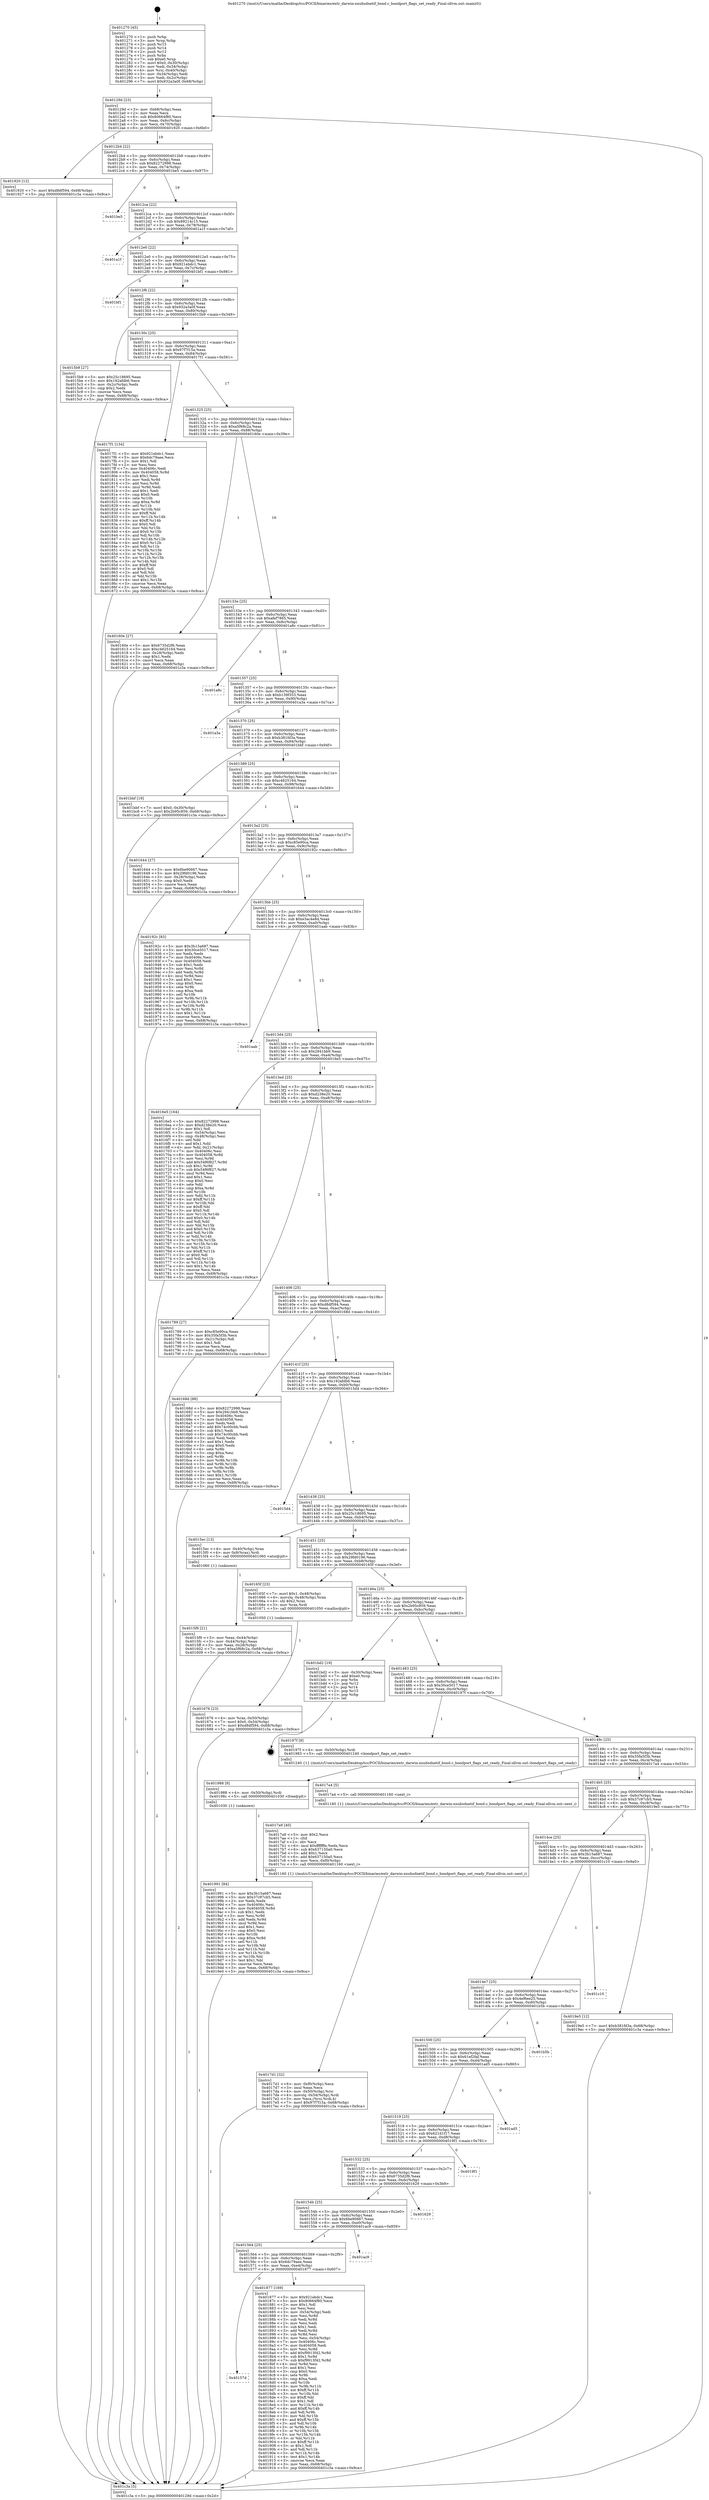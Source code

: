 digraph "0x401270" {
  label = "0x401270 (/mnt/c/Users/mathe/Desktop/tcc/POCII/binaries/extr_darwin-xnubsdnetif_bond.c_bondport_flags_set_ready_Final-ollvm.out::main(0))"
  labelloc = "t"
  node[shape=record]

  Entry [label="",width=0.3,height=0.3,shape=circle,fillcolor=black,style=filled]
  "0x40129d" [label="{
     0x40129d [23]\l
     | [instrs]\l
     &nbsp;&nbsp;0x40129d \<+3\>: mov -0x68(%rbp),%eax\l
     &nbsp;&nbsp;0x4012a0 \<+2\>: mov %eax,%ecx\l
     &nbsp;&nbsp;0x4012a2 \<+6\>: sub $0x80664f80,%ecx\l
     &nbsp;&nbsp;0x4012a8 \<+3\>: mov %eax,-0x6c(%rbp)\l
     &nbsp;&nbsp;0x4012ab \<+3\>: mov %ecx,-0x70(%rbp)\l
     &nbsp;&nbsp;0x4012ae \<+6\>: je 0000000000401920 \<main+0x6b0\>\l
  }"]
  "0x401920" [label="{
     0x401920 [12]\l
     | [instrs]\l
     &nbsp;&nbsp;0x401920 \<+7\>: movl $0xd8df594,-0x68(%rbp)\l
     &nbsp;&nbsp;0x401927 \<+5\>: jmp 0000000000401c3a \<main+0x9ca\>\l
  }"]
  "0x4012b4" [label="{
     0x4012b4 [22]\l
     | [instrs]\l
     &nbsp;&nbsp;0x4012b4 \<+5\>: jmp 00000000004012b9 \<main+0x49\>\l
     &nbsp;&nbsp;0x4012b9 \<+3\>: mov -0x6c(%rbp),%eax\l
     &nbsp;&nbsp;0x4012bc \<+5\>: sub $0x82272998,%eax\l
     &nbsp;&nbsp;0x4012c1 \<+3\>: mov %eax,-0x74(%rbp)\l
     &nbsp;&nbsp;0x4012c4 \<+6\>: je 0000000000401be5 \<main+0x975\>\l
  }"]
  Exit [label="",width=0.3,height=0.3,shape=circle,fillcolor=black,style=filled,peripheries=2]
  "0x401be5" [label="{
     0x401be5\l
  }", style=dashed]
  "0x4012ca" [label="{
     0x4012ca [22]\l
     | [instrs]\l
     &nbsp;&nbsp;0x4012ca \<+5\>: jmp 00000000004012cf \<main+0x5f\>\l
     &nbsp;&nbsp;0x4012cf \<+3\>: mov -0x6c(%rbp),%eax\l
     &nbsp;&nbsp;0x4012d2 \<+5\>: sub $0x89214c15,%eax\l
     &nbsp;&nbsp;0x4012d7 \<+3\>: mov %eax,-0x78(%rbp)\l
     &nbsp;&nbsp;0x4012da \<+6\>: je 0000000000401a1f \<main+0x7af\>\l
  }"]
  "0x401991" [label="{
     0x401991 [84]\l
     | [instrs]\l
     &nbsp;&nbsp;0x401991 \<+5\>: mov $0x3b15a687,%eax\l
     &nbsp;&nbsp;0x401996 \<+5\>: mov $0x37c97cb5,%ecx\l
     &nbsp;&nbsp;0x40199b \<+2\>: xor %edx,%edx\l
     &nbsp;&nbsp;0x40199d \<+7\>: mov 0x40406c,%esi\l
     &nbsp;&nbsp;0x4019a4 \<+8\>: mov 0x404058,%r8d\l
     &nbsp;&nbsp;0x4019ac \<+3\>: sub $0x1,%edx\l
     &nbsp;&nbsp;0x4019af \<+3\>: mov %esi,%r9d\l
     &nbsp;&nbsp;0x4019b2 \<+3\>: add %edx,%r9d\l
     &nbsp;&nbsp;0x4019b5 \<+4\>: imul %r9d,%esi\l
     &nbsp;&nbsp;0x4019b9 \<+3\>: and $0x1,%esi\l
     &nbsp;&nbsp;0x4019bc \<+3\>: cmp $0x0,%esi\l
     &nbsp;&nbsp;0x4019bf \<+4\>: sete %r10b\l
     &nbsp;&nbsp;0x4019c3 \<+4\>: cmp $0xa,%r8d\l
     &nbsp;&nbsp;0x4019c7 \<+4\>: setl %r11b\l
     &nbsp;&nbsp;0x4019cb \<+3\>: mov %r10b,%bl\l
     &nbsp;&nbsp;0x4019ce \<+3\>: and %r11b,%bl\l
     &nbsp;&nbsp;0x4019d1 \<+3\>: xor %r11b,%r10b\l
     &nbsp;&nbsp;0x4019d4 \<+3\>: or %r10b,%bl\l
     &nbsp;&nbsp;0x4019d7 \<+3\>: test $0x1,%bl\l
     &nbsp;&nbsp;0x4019da \<+3\>: cmovne %ecx,%eax\l
     &nbsp;&nbsp;0x4019dd \<+3\>: mov %eax,-0x68(%rbp)\l
     &nbsp;&nbsp;0x4019e0 \<+5\>: jmp 0000000000401c3a \<main+0x9ca\>\l
  }"]
  "0x401a1f" [label="{
     0x401a1f\l
  }", style=dashed]
  "0x4012e0" [label="{
     0x4012e0 [22]\l
     | [instrs]\l
     &nbsp;&nbsp;0x4012e0 \<+5\>: jmp 00000000004012e5 \<main+0x75\>\l
     &nbsp;&nbsp;0x4012e5 \<+3\>: mov -0x6c(%rbp),%eax\l
     &nbsp;&nbsp;0x4012e8 \<+5\>: sub $0x921ebdc1,%eax\l
     &nbsp;&nbsp;0x4012ed \<+3\>: mov %eax,-0x7c(%rbp)\l
     &nbsp;&nbsp;0x4012f0 \<+6\>: je 0000000000401bf1 \<main+0x981\>\l
  }"]
  "0x401988" [label="{
     0x401988 [9]\l
     | [instrs]\l
     &nbsp;&nbsp;0x401988 \<+4\>: mov -0x50(%rbp),%rdi\l
     &nbsp;&nbsp;0x40198c \<+5\>: call 0000000000401030 \<free@plt\>\l
     | [calls]\l
     &nbsp;&nbsp;0x401030 \{1\} (unknown)\l
  }"]
  "0x401bf1" [label="{
     0x401bf1\l
  }", style=dashed]
  "0x4012f6" [label="{
     0x4012f6 [22]\l
     | [instrs]\l
     &nbsp;&nbsp;0x4012f6 \<+5\>: jmp 00000000004012fb \<main+0x8b\>\l
     &nbsp;&nbsp;0x4012fb \<+3\>: mov -0x6c(%rbp),%eax\l
     &nbsp;&nbsp;0x4012fe \<+5\>: sub $0x932a3a0f,%eax\l
     &nbsp;&nbsp;0x401303 \<+3\>: mov %eax,-0x80(%rbp)\l
     &nbsp;&nbsp;0x401306 \<+6\>: je 00000000004015b9 \<main+0x349\>\l
  }"]
  "0x40157d" [label="{
     0x40157d\l
  }", style=dashed]
  "0x4015b9" [label="{
     0x4015b9 [27]\l
     | [instrs]\l
     &nbsp;&nbsp;0x4015b9 \<+5\>: mov $0x25c18695,%eax\l
     &nbsp;&nbsp;0x4015be \<+5\>: mov $0x192afdb6,%ecx\l
     &nbsp;&nbsp;0x4015c3 \<+3\>: mov -0x2c(%rbp),%edx\l
     &nbsp;&nbsp;0x4015c6 \<+3\>: cmp $0x2,%edx\l
     &nbsp;&nbsp;0x4015c9 \<+3\>: cmovne %ecx,%eax\l
     &nbsp;&nbsp;0x4015cc \<+3\>: mov %eax,-0x68(%rbp)\l
     &nbsp;&nbsp;0x4015cf \<+5\>: jmp 0000000000401c3a \<main+0x9ca\>\l
  }"]
  "0x40130c" [label="{
     0x40130c [25]\l
     | [instrs]\l
     &nbsp;&nbsp;0x40130c \<+5\>: jmp 0000000000401311 \<main+0xa1\>\l
     &nbsp;&nbsp;0x401311 \<+3\>: mov -0x6c(%rbp),%eax\l
     &nbsp;&nbsp;0x401314 \<+5\>: sub $0x97f7f15a,%eax\l
     &nbsp;&nbsp;0x401319 \<+6\>: mov %eax,-0x84(%rbp)\l
     &nbsp;&nbsp;0x40131f \<+6\>: je 00000000004017f1 \<main+0x581\>\l
  }"]
  "0x401c3a" [label="{
     0x401c3a [5]\l
     | [instrs]\l
     &nbsp;&nbsp;0x401c3a \<+5\>: jmp 000000000040129d \<main+0x2d\>\l
  }"]
  "0x401270" [label="{
     0x401270 [45]\l
     | [instrs]\l
     &nbsp;&nbsp;0x401270 \<+1\>: push %rbp\l
     &nbsp;&nbsp;0x401271 \<+3\>: mov %rsp,%rbp\l
     &nbsp;&nbsp;0x401274 \<+2\>: push %r15\l
     &nbsp;&nbsp;0x401276 \<+2\>: push %r14\l
     &nbsp;&nbsp;0x401278 \<+2\>: push %r12\l
     &nbsp;&nbsp;0x40127a \<+1\>: push %rbx\l
     &nbsp;&nbsp;0x40127b \<+7\>: sub $0xe0,%rsp\l
     &nbsp;&nbsp;0x401282 \<+7\>: movl $0x0,-0x30(%rbp)\l
     &nbsp;&nbsp;0x401289 \<+3\>: mov %edi,-0x34(%rbp)\l
     &nbsp;&nbsp;0x40128c \<+4\>: mov %rsi,-0x40(%rbp)\l
     &nbsp;&nbsp;0x401290 \<+3\>: mov -0x34(%rbp),%edi\l
     &nbsp;&nbsp;0x401293 \<+3\>: mov %edi,-0x2c(%rbp)\l
     &nbsp;&nbsp;0x401296 \<+7\>: movl $0x932a3a0f,-0x68(%rbp)\l
  }"]
  "0x401877" [label="{
     0x401877 [169]\l
     | [instrs]\l
     &nbsp;&nbsp;0x401877 \<+5\>: mov $0x921ebdc1,%eax\l
     &nbsp;&nbsp;0x40187c \<+5\>: mov $0x80664f80,%ecx\l
     &nbsp;&nbsp;0x401881 \<+2\>: mov $0x1,%dl\l
     &nbsp;&nbsp;0x401883 \<+2\>: xor %esi,%esi\l
     &nbsp;&nbsp;0x401885 \<+3\>: mov -0x54(%rbp),%edi\l
     &nbsp;&nbsp;0x401888 \<+3\>: mov %esi,%r8d\l
     &nbsp;&nbsp;0x40188b \<+3\>: sub %edi,%r8d\l
     &nbsp;&nbsp;0x40188e \<+2\>: mov %esi,%edi\l
     &nbsp;&nbsp;0x401890 \<+3\>: sub $0x1,%edi\l
     &nbsp;&nbsp;0x401893 \<+3\>: add %edi,%r8d\l
     &nbsp;&nbsp;0x401896 \<+3\>: sub %r8d,%esi\l
     &nbsp;&nbsp;0x401899 \<+3\>: mov %esi,-0x54(%rbp)\l
     &nbsp;&nbsp;0x40189c \<+7\>: mov 0x40406c,%esi\l
     &nbsp;&nbsp;0x4018a3 \<+7\>: mov 0x404058,%edi\l
     &nbsp;&nbsp;0x4018aa \<+3\>: mov %esi,%r8d\l
     &nbsp;&nbsp;0x4018ad \<+7\>: add $0xf9913f42,%r8d\l
     &nbsp;&nbsp;0x4018b4 \<+4\>: sub $0x1,%r8d\l
     &nbsp;&nbsp;0x4018b8 \<+7\>: sub $0xf9913f42,%r8d\l
     &nbsp;&nbsp;0x4018bf \<+4\>: imul %r8d,%esi\l
     &nbsp;&nbsp;0x4018c3 \<+3\>: and $0x1,%esi\l
     &nbsp;&nbsp;0x4018c6 \<+3\>: cmp $0x0,%esi\l
     &nbsp;&nbsp;0x4018c9 \<+4\>: sete %r9b\l
     &nbsp;&nbsp;0x4018cd \<+3\>: cmp $0xa,%edi\l
     &nbsp;&nbsp;0x4018d0 \<+4\>: setl %r10b\l
     &nbsp;&nbsp;0x4018d4 \<+3\>: mov %r9b,%r11b\l
     &nbsp;&nbsp;0x4018d7 \<+4\>: xor $0xff,%r11b\l
     &nbsp;&nbsp;0x4018db \<+3\>: mov %r10b,%bl\l
     &nbsp;&nbsp;0x4018de \<+3\>: xor $0xff,%bl\l
     &nbsp;&nbsp;0x4018e1 \<+3\>: xor $0x1,%dl\l
     &nbsp;&nbsp;0x4018e4 \<+3\>: mov %r11b,%r14b\l
     &nbsp;&nbsp;0x4018e7 \<+4\>: and $0xff,%r14b\l
     &nbsp;&nbsp;0x4018eb \<+3\>: and %dl,%r9b\l
     &nbsp;&nbsp;0x4018ee \<+3\>: mov %bl,%r15b\l
     &nbsp;&nbsp;0x4018f1 \<+4\>: and $0xff,%r15b\l
     &nbsp;&nbsp;0x4018f5 \<+3\>: and %dl,%r10b\l
     &nbsp;&nbsp;0x4018f8 \<+3\>: or %r9b,%r14b\l
     &nbsp;&nbsp;0x4018fb \<+3\>: or %r10b,%r15b\l
     &nbsp;&nbsp;0x4018fe \<+3\>: xor %r15b,%r14b\l
     &nbsp;&nbsp;0x401901 \<+3\>: or %bl,%r11b\l
     &nbsp;&nbsp;0x401904 \<+4\>: xor $0xff,%r11b\l
     &nbsp;&nbsp;0x401908 \<+3\>: or $0x1,%dl\l
     &nbsp;&nbsp;0x40190b \<+3\>: and %dl,%r11b\l
     &nbsp;&nbsp;0x40190e \<+3\>: or %r11b,%r14b\l
     &nbsp;&nbsp;0x401911 \<+4\>: test $0x1,%r14b\l
     &nbsp;&nbsp;0x401915 \<+3\>: cmovne %ecx,%eax\l
     &nbsp;&nbsp;0x401918 \<+3\>: mov %eax,-0x68(%rbp)\l
     &nbsp;&nbsp;0x40191b \<+5\>: jmp 0000000000401c3a \<main+0x9ca\>\l
  }"]
  "0x4017f1" [label="{
     0x4017f1 [134]\l
     | [instrs]\l
     &nbsp;&nbsp;0x4017f1 \<+5\>: mov $0x921ebdc1,%eax\l
     &nbsp;&nbsp;0x4017f6 \<+5\>: mov $0x6dc79aee,%ecx\l
     &nbsp;&nbsp;0x4017fb \<+2\>: mov $0x1,%dl\l
     &nbsp;&nbsp;0x4017fd \<+2\>: xor %esi,%esi\l
     &nbsp;&nbsp;0x4017ff \<+7\>: mov 0x40406c,%edi\l
     &nbsp;&nbsp;0x401806 \<+8\>: mov 0x404058,%r8d\l
     &nbsp;&nbsp;0x40180e \<+3\>: sub $0x1,%esi\l
     &nbsp;&nbsp;0x401811 \<+3\>: mov %edi,%r9d\l
     &nbsp;&nbsp;0x401814 \<+3\>: add %esi,%r9d\l
     &nbsp;&nbsp;0x401817 \<+4\>: imul %r9d,%edi\l
     &nbsp;&nbsp;0x40181b \<+3\>: and $0x1,%edi\l
     &nbsp;&nbsp;0x40181e \<+3\>: cmp $0x0,%edi\l
     &nbsp;&nbsp;0x401821 \<+4\>: sete %r10b\l
     &nbsp;&nbsp;0x401825 \<+4\>: cmp $0xa,%r8d\l
     &nbsp;&nbsp;0x401829 \<+4\>: setl %r11b\l
     &nbsp;&nbsp;0x40182d \<+3\>: mov %r10b,%bl\l
     &nbsp;&nbsp;0x401830 \<+3\>: xor $0xff,%bl\l
     &nbsp;&nbsp;0x401833 \<+3\>: mov %r11b,%r14b\l
     &nbsp;&nbsp;0x401836 \<+4\>: xor $0xff,%r14b\l
     &nbsp;&nbsp;0x40183a \<+3\>: xor $0x0,%dl\l
     &nbsp;&nbsp;0x40183d \<+3\>: mov %bl,%r15b\l
     &nbsp;&nbsp;0x401840 \<+4\>: and $0x0,%r15b\l
     &nbsp;&nbsp;0x401844 \<+3\>: and %dl,%r10b\l
     &nbsp;&nbsp;0x401847 \<+3\>: mov %r14b,%r12b\l
     &nbsp;&nbsp;0x40184a \<+4\>: and $0x0,%r12b\l
     &nbsp;&nbsp;0x40184e \<+3\>: and %dl,%r11b\l
     &nbsp;&nbsp;0x401851 \<+3\>: or %r10b,%r15b\l
     &nbsp;&nbsp;0x401854 \<+3\>: or %r11b,%r12b\l
     &nbsp;&nbsp;0x401857 \<+3\>: xor %r12b,%r15b\l
     &nbsp;&nbsp;0x40185a \<+3\>: or %r14b,%bl\l
     &nbsp;&nbsp;0x40185d \<+3\>: xor $0xff,%bl\l
     &nbsp;&nbsp;0x401860 \<+3\>: or $0x0,%dl\l
     &nbsp;&nbsp;0x401863 \<+2\>: and %dl,%bl\l
     &nbsp;&nbsp;0x401865 \<+3\>: or %bl,%r15b\l
     &nbsp;&nbsp;0x401868 \<+4\>: test $0x1,%r15b\l
     &nbsp;&nbsp;0x40186c \<+3\>: cmovne %ecx,%eax\l
     &nbsp;&nbsp;0x40186f \<+3\>: mov %eax,-0x68(%rbp)\l
     &nbsp;&nbsp;0x401872 \<+5\>: jmp 0000000000401c3a \<main+0x9ca\>\l
  }"]
  "0x401325" [label="{
     0x401325 [25]\l
     | [instrs]\l
     &nbsp;&nbsp;0x401325 \<+5\>: jmp 000000000040132a \<main+0xba\>\l
     &nbsp;&nbsp;0x40132a \<+3\>: mov -0x6c(%rbp),%eax\l
     &nbsp;&nbsp;0x40132d \<+5\>: sub $0xa5f68c2a,%eax\l
     &nbsp;&nbsp;0x401332 \<+6\>: mov %eax,-0x88(%rbp)\l
     &nbsp;&nbsp;0x401338 \<+6\>: je 000000000040160e \<main+0x39e\>\l
  }"]
  "0x401564" [label="{
     0x401564 [25]\l
     | [instrs]\l
     &nbsp;&nbsp;0x401564 \<+5\>: jmp 0000000000401569 \<main+0x2f9\>\l
     &nbsp;&nbsp;0x401569 \<+3\>: mov -0x6c(%rbp),%eax\l
     &nbsp;&nbsp;0x40156c \<+5\>: sub $0x6dc79aee,%eax\l
     &nbsp;&nbsp;0x401571 \<+6\>: mov %eax,-0xe4(%rbp)\l
     &nbsp;&nbsp;0x401577 \<+6\>: je 0000000000401877 \<main+0x607\>\l
  }"]
  "0x40160e" [label="{
     0x40160e [27]\l
     | [instrs]\l
     &nbsp;&nbsp;0x40160e \<+5\>: mov $0x6735d2f6,%eax\l
     &nbsp;&nbsp;0x401613 \<+5\>: mov $0xc4625164,%ecx\l
     &nbsp;&nbsp;0x401618 \<+3\>: mov -0x28(%rbp),%edx\l
     &nbsp;&nbsp;0x40161b \<+3\>: cmp $0x1,%edx\l
     &nbsp;&nbsp;0x40161e \<+3\>: cmovl %ecx,%eax\l
     &nbsp;&nbsp;0x401621 \<+3\>: mov %eax,-0x68(%rbp)\l
     &nbsp;&nbsp;0x401624 \<+5\>: jmp 0000000000401c3a \<main+0x9ca\>\l
  }"]
  "0x40133e" [label="{
     0x40133e [25]\l
     | [instrs]\l
     &nbsp;&nbsp;0x40133e \<+5\>: jmp 0000000000401343 \<main+0xd3\>\l
     &nbsp;&nbsp;0x401343 \<+3\>: mov -0x6c(%rbp),%eax\l
     &nbsp;&nbsp;0x401346 \<+5\>: sub $0xafef7865,%eax\l
     &nbsp;&nbsp;0x40134b \<+6\>: mov %eax,-0x8c(%rbp)\l
     &nbsp;&nbsp;0x401351 \<+6\>: je 0000000000401a8c \<main+0x81c\>\l
  }"]
  "0x401ac9" [label="{
     0x401ac9\l
  }", style=dashed]
  "0x401a8c" [label="{
     0x401a8c\l
  }", style=dashed]
  "0x401357" [label="{
     0x401357 [25]\l
     | [instrs]\l
     &nbsp;&nbsp;0x401357 \<+5\>: jmp 000000000040135c \<main+0xec\>\l
     &nbsp;&nbsp;0x40135c \<+3\>: mov -0x6c(%rbp),%eax\l
     &nbsp;&nbsp;0x40135f \<+5\>: sub $0xb139f353,%eax\l
     &nbsp;&nbsp;0x401364 \<+6\>: mov %eax,-0x90(%rbp)\l
     &nbsp;&nbsp;0x40136a \<+6\>: je 0000000000401a3a \<main+0x7ca\>\l
  }"]
  "0x40154b" [label="{
     0x40154b [25]\l
     | [instrs]\l
     &nbsp;&nbsp;0x40154b \<+5\>: jmp 0000000000401550 \<main+0x2e0\>\l
     &nbsp;&nbsp;0x401550 \<+3\>: mov -0x6c(%rbp),%eax\l
     &nbsp;&nbsp;0x401553 \<+5\>: sub $0x6be90667,%eax\l
     &nbsp;&nbsp;0x401558 \<+6\>: mov %eax,-0xe0(%rbp)\l
     &nbsp;&nbsp;0x40155e \<+6\>: je 0000000000401ac9 \<main+0x859\>\l
  }"]
  "0x401a3a" [label="{
     0x401a3a\l
  }", style=dashed]
  "0x401370" [label="{
     0x401370 [25]\l
     | [instrs]\l
     &nbsp;&nbsp;0x401370 \<+5\>: jmp 0000000000401375 \<main+0x105\>\l
     &nbsp;&nbsp;0x401375 \<+3\>: mov -0x6c(%rbp),%eax\l
     &nbsp;&nbsp;0x401378 \<+5\>: sub $0xb381fd3a,%eax\l
     &nbsp;&nbsp;0x40137d \<+6\>: mov %eax,-0x94(%rbp)\l
     &nbsp;&nbsp;0x401383 \<+6\>: je 0000000000401bbf \<main+0x94f\>\l
  }"]
  "0x401629" [label="{
     0x401629\l
  }", style=dashed]
  "0x401bbf" [label="{
     0x401bbf [19]\l
     | [instrs]\l
     &nbsp;&nbsp;0x401bbf \<+7\>: movl $0x0,-0x30(%rbp)\l
     &nbsp;&nbsp;0x401bc6 \<+7\>: movl $0x2b95c859,-0x68(%rbp)\l
     &nbsp;&nbsp;0x401bcd \<+5\>: jmp 0000000000401c3a \<main+0x9ca\>\l
  }"]
  "0x401389" [label="{
     0x401389 [25]\l
     | [instrs]\l
     &nbsp;&nbsp;0x401389 \<+5\>: jmp 000000000040138e \<main+0x11e\>\l
     &nbsp;&nbsp;0x40138e \<+3\>: mov -0x6c(%rbp),%eax\l
     &nbsp;&nbsp;0x401391 \<+5\>: sub $0xc4625164,%eax\l
     &nbsp;&nbsp;0x401396 \<+6\>: mov %eax,-0x98(%rbp)\l
     &nbsp;&nbsp;0x40139c \<+6\>: je 0000000000401644 \<main+0x3d4\>\l
  }"]
  "0x401532" [label="{
     0x401532 [25]\l
     | [instrs]\l
     &nbsp;&nbsp;0x401532 \<+5\>: jmp 0000000000401537 \<main+0x2c7\>\l
     &nbsp;&nbsp;0x401537 \<+3\>: mov -0x6c(%rbp),%eax\l
     &nbsp;&nbsp;0x40153a \<+5\>: sub $0x6735d2f6,%eax\l
     &nbsp;&nbsp;0x40153f \<+6\>: mov %eax,-0xdc(%rbp)\l
     &nbsp;&nbsp;0x401545 \<+6\>: je 0000000000401629 \<main+0x3b9\>\l
  }"]
  "0x401644" [label="{
     0x401644 [27]\l
     | [instrs]\l
     &nbsp;&nbsp;0x401644 \<+5\>: mov $0x6be90667,%eax\l
     &nbsp;&nbsp;0x401649 \<+5\>: mov $0x29fd0196,%ecx\l
     &nbsp;&nbsp;0x40164e \<+3\>: mov -0x28(%rbp),%edx\l
     &nbsp;&nbsp;0x401651 \<+3\>: cmp $0x0,%edx\l
     &nbsp;&nbsp;0x401654 \<+3\>: cmove %ecx,%eax\l
     &nbsp;&nbsp;0x401657 \<+3\>: mov %eax,-0x68(%rbp)\l
     &nbsp;&nbsp;0x40165a \<+5\>: jmp 0000000000401c3a \<main+0x9ca\>\l
  }"]
  "0x4013a2" [label="{
     0x4013a2 [25]\l
     | [instrs]\l
     &nbsp;&nbsp;0x4013a2 \<+5\>: jmp 00000000004013a7 \<main+0x137\>\l
     &nbsp;&nbsp;0x4013a7 \<+3\>: mov -0x6c(%rbp),%eax\l
     &nbsp;&nbsp;0x4013aa \<+5\>: sub $0xc85e90ca,%eax\l
     &nbsp;&nbsp;0x4013af \<+6\>: mov %eax,-0x9c(%rbp)\l
     &nbsp;&nbsp;0x4013b5 \<+6\>: je 000000000040192c \<main+0x6bc\>\l
  }"]
  "0x4019f1" [label="{
     0x4019f1\l
  }", style=dashed]
  "0x40192c" [label="{
     0x40192c [83]\l
     | [instrs]\l
     &nbsp;&nbsp;0x40192c \<+5\>: mov $0x3b15a687,%eax\l
     &nbsp;&nbsp;0x401931 \<+5\>: mov $0x30ce5017,%ecx\l
     &nbsp;&nbsp;0x401936 \<+2\>: xor %edx,%edx\l
     &nbsp;&nbsp;0x401938 \<+7\>: mov 0x40406c,%esi\l
     &nbsp;&nbsp;0x40193f \<+7\>: mov 0x404058,%edi\l
     &nbsp;&nbsp;0x401946 \<+3\>: sub $0x1,%edx\l
     &nbsp;&nbsp;0x401949 \<+3\>: mov %esi,%r8d\l
     &nbsp;&nbsp;0x40194c \<+3\>: add %edx,%r8d\l
     &nbsp;&nbsp;0x40194f \<+4\>: imul %r8d,%esi\l
     &nbsp;&nbsp;0x401953 \<+3\>: and $0x1,%esi\l
     &nbsp;&nbsp;0x401956 \<+3\>: cmp $0x0,%esi\l
     &nbsp;&nbsp;0x401959 \<+4\>: sete %r9b\l
     &nbsp;&nbsp;0x40195d \<+3\>: cmp $0xa,%edi\l
     &nbsp;&nbsp;0x401960 \<+4\>: setl %r10b\l
     &nbsp;&nbsp;0x401964 \<+3\>: mov %r9b,%r11b\l
     &nbsp;&nbsp;0x401967 \<+3\>: and %r10b,%r11b\l
     &nbsp;&nbsp;0x40196a \<+3\>: xor %r10b,%r9b\l
     &nbsp;&nbsp;0x40196d \<+3\>: or %r9b,%r11b\l
     &nbsp;&nbsp;0x401970 \<+4\>: test $0x1,%r11b\l
     &nbsp;&nbsp;0x401974 \<+3\>: cmovne %ecx,%eax\l
     &nbsp;&nbsp;0x401977 \<+3\>: mov %eax,-0x68(%rbp)\l
     &nbsp;&nbsp;0x40197a \<+5\>: jmp 0000000000401c3a \<main+0x9ca\>\l
  }"]
  "0x4013bb" [label="{
     0x4013bb [25]\l
     | [instrs]\l
     &nbsp;&nbsp;0x4013bb \<+5\>: jmp 00000000004013c0 \<main+0x150\>\l
     &nbsp;&nbsp;0x4013c0 \<+3\>: mov -0x6c(%rbp),%eax\l
     &nbsp;&nbsp;0x4013c3 \<+5\>: sub $0xe3ac4e8d,%eax\l
     &nbsp;&nbsp;0x4013c8 \<+6\>: mov %eax,-0xa0(%rbp)\l
     &nbsp;&nbsp;0x4013ce \<+6\>: je 0000000000401aab \<main+0x83b\>\l
  }"]
  "0x401519" [label="{
     0x401519 [25]\l
     | [instrs]\l
     &nbsp;&nbsp;0x401519 \<+5\>: jmp 000000000040151e \<main+0x2ae\>\l
     &nbsp;&nbsp;0x40151e \<+3\>: mov -0x6c(%rbp),%eax\l
     &nbsp;&nbsp;0x401521 \<+5\>: sub $0x621d1f17,%eax\l
     &nbsp;&nbsp;0x401526 \<+6\>: mov %eax,-0xd8(%rbp)\l
     &nbsp;&nbsp;0x40152c \<+6\>: je 00000000004019f1 \<main+0x781\>\l
  }"]
  "0x401aab" [label="{
     0x401aab\l
  }", style=dashed]
  "0x4013d4" [label="{
     0x4013d4 [25]\l
     | [instrs]\l
     &nbsp;&nbsp;0x4013d4 \<+5\>: jmp 00000000004013d9 \<main+0x169\>\l
     &nbsp;&nbsp;0x4013d9 \<+3\>: mov -0x6c(%rbp),%eax\l
     &nbsp;&nbsp;0x4013dc \<+5\>: sub $0x2941bb9,%eax\l
     &nbsp;&nbsp;0x4013e1 \<+6\>: mov %eax,-0xa4(%rbp)\l
     &nbsp;&nbsp;0x4013e7 \<+6\>: je 00000000004016e5 \<main+0x475\>\l
  }"]
  "0x401ad5" [label="{
     0x401ad5\l
  }", style=dashed]
  "0x4016e5" [label="{
     0x4016e5 [164]\l
     | [instrs]\l
     &nbsp;&nbsp;0x4016e5 \<+5\>: mov $0x82272998,%eax\l
     &nbsp;&nbsp;0x4016ea \<+5\>: mov $0xd238e20,%ecx\l
     &nbsp;&nbsp;0x4016ef \<+2\>: mov $0x1,%dl\l
     &nbsp;&nbsp;0x4016f1 \<+3\>: mov -0x54(%rbp),%esi\l
     &nbsp;&nbsp;0x4016f4 \<+3\>: cmp -0x48(%rbp),%esi\l
     &nbsp;&nbsp;0x4016f7 \<+4\>: setl %dil\l
     &nbsp;&nbsp;0x4016fb \<+4\>: and $0x1,%dil\l
     &nbsp;&nbsp;0x4016ff \<+4\>: mov %dil,-0x21(%rbp)\l
     &nbsp;&nbsp;0x401703 \<+7\>: mov 0x40406c,%esi\l
     &nbsp;&nbsp;0x40170a \<+8\>: mov 0x404058,%r8d\l
     &nbsp;&nbsp;0x401712 \<+3\>: mov %esi,%r9d\l
     &nbsp;&nbsp;0x401715 \<+7\>: add $0x54f6f827,%r9d\l
     &nbsp;&nbsp;0x40171c \<+4\>: sub $0x1,%r9d\l
     &nbsp;&nbsp;0x401720 \<+7\>: sub $0x54f6f827,%r9d\l
     &nbsp;&nbsp;0x401727 \<+4\>: imul %r9d,%esi\l
     &nbsp;&nbsp;0x40172b \<+3\>: and $0x1,%esi\l
     &nbsp;&nbsp;0x40172e \<+3\>: cmp $0x0,%esi\l
     &nbsp;&nbsp;0x401731 \<+4\>: sete %dil\l
     &nbsp;&nbsp;0x401735 \<+4\>: cmp $0xa,%r8d\l
     &nbsp;&nbsp;0x401739 \<+4\>: setl %r10b\l
     &nbsp;&nbsp;0x40173d \<+3\>: mov %dil,%r11b\l
     &nbsp;&nbsp;0x401740 \<+4\>: xor $0xff,%r11b\l
     &nbsp;&nbsp;0x401744 \<+3\>: mov %r10b,%bl\l
     &nbsp;&nbsp;0x401747 \<+3\>: xor $0xff,%bl\l
     &nbsp;&nbsp;0x40174a \<+3\>: xor $0x0,%dl\l
     &nbsp;&nbsp;0x40174d \<+3\>: mov %r11b,%r14b\l
     &nbsp;&nbsp;0x401750 \<+4\>: and $0x0,%r14b\l
     &nbsp;&nbsp;0x401754 \<+3\>: and %dl,%dil\l
     &nbsp;&nbsp;0x401757 \<+3\>: mov %bl,%r15b\l
     &nbsp;&nbsp;0x40175a \<+4\>: and $0x0,%r15b\l
     &nbsp;&nbsp;0x40175e \<+3\>: and %dl,%r10b\l
     &nbsp;&nbsp;0x401761 \<+3\>: or %dil,%r14b\l
     &nbsp;&nbsp;0x401764 \<+3\>: or %r10b,%r15b\l
     &nbsp;&nbsp;0x401767 \<+3\>: xor %r15b,%r14b\l
     &nbsp;&nbsp;0x40176a \<+3\>: or %bl,%r11b\l
     &nbsp;&nbsp;0x40176d \<+4\>: xor $0xff,%r11b\l
     &nbsp;&nbsp;0x401771 \<+3\>: or $0x0,%dl\l
     &nbsp;&nbsp;0x401774 \<+3\>: and %dl,%r11b\l
     &nbsp;&nbsp;0x401777 \<+3\>: or %r11b,%r14b\l
     &nbsp;&nbsp;0x40177a \<+4\>: test $0x1,%r14b\l
     &nbsp;&nbsp;0x40177e \<+3\>: cmovne %ecx,%eax\l
     &nbsp;&nbsp;0x401781 \<+3\>: mov %eax,-0x68(%rbp)\l
     &nbsp;&nbsp;0x401784 \<+5\>: jmp 0000000000401c3a \<main+0x9ca\>\l
  }"]
  "0x4013ed" [label="{
     0x4013ed [25]\l
     | [instrs]\l
     &nbsp;&nbsp;0x4013ed \<+5\>: jmp 00000000004013f2 \<main+0x182\>\l
     &nbsp;&nbsp;0x4013f2 \<+3\>: mov -0x6c(%rbp),%eax\l
     &nbsp;&nbsp;0x4013f5 \<+5\>: sub $0xd238e20,%eax\l
     &nbsp;&nbsp;0x4013fa \<+6\>: mov %eax,-0xa8(%rbp)\l
     &nbsp;&nbsp;0x401400 \<+6\>: je 0000000000401789 \<main+0x519\>\l
  }"]
  "0x401500" [label="{
     0x401500 [25]\l
     | [instrs]\l
     &nbsp;&nbsp;0x401500 \<+5\>: jmp 0000000000401505 \<main+0x295\>\l
     &nbsp;&nbsp;0x401505 \<+3\>: mov -0x6c(%rbp),%eax\l
     &nbsp;&nbsp;0x401508 \<+5\>: sub $0x61ef2faf,%eax\l
     &nbsp;&nbsp;0x40150d \<+6\>: mov %eax,-0xd4(%rbp)\l
     &nbsp;&nbsp;0x401513 \<+6\>: je 0000000000401ad5 \<main+0x865\>\l
  }"]
  "0x401789" [label="{
     0x401789 [27]\l
     | [instrs]\l
     &nbsp;&nbsp;0x401789 \<+5\>: mov $0xc85e90ca,%eax\l
     &nbsp;&nbsp;0x40178e \<+5\>: mov $0x35fa5f3b,%ecx\l
     &nbsp;&nbsp;0x401793 \<+3\>: mov -0x21(%rbp),%dl\l
     &nbsp;&nbsp;0x401796 \<+3\>: test $0x1,%dl\l
     &nbsp;&nbsp;0x401799 \<+3\>: cmovne %ecx,%eax\l
     &nbsp;&nbsp;0x40179c \<+3\>: mov %eax,-0x68(%rbp)\l
     &nbsp;&nbsp;0x40179f \<+5\>: jmp 0000000000401c3a \<main+0x9ca\>\l
  }"]
  "0x401406" [label="{
     0x401406 [25]\l
     | [instrs]\l
     &nbsp;&nbsp;0x401406 \<+5\>: jmp 000000000040140b \<main+0x19b\>\l
     &nbsp;&nbsp;0x40140b \<+3\>: mov -0x6c(%rbp),%eax\l
     &nbsp;&nbsp;0x40140e \<+5\>: sub $0xd8df594,%eax\l
     &nbsp;&nbsp;0x401413 \<+6\>: mov %eax,-0xac(%rbp)\l
     &nbsp;&nbsp;0x401419 \<+6\>: je 000000000040168d \<main+0x41d\>\l
  }"]
  "0x401b5b" [label="{
     0x401b5b\l
  }", style=dashed]
  "0x40168d" [label="{
     0x40168d [88]\l
     | [instrs]\l
     &nbsp;&nbsp;0x40168d \<+5\>: mov $0x82272998,%eax\l
     &nbsp;&nbsp;0x401692 \<+5\>: mov $0x2941bb9,%ecx\l
     &nbsp;&nbsp;0x401697 \<+7\>: mov 0x40406c,%edx\l
     &nbsp;&nbsp;0x40169e \<+7\>: mov 0x404058,%esi\l
     &nbsp;&nbsp;0x4016a5 \<+2\>: mov %edx,%edi\l
     &nbsp;&nbsp;0x4016a7 \<+6\>: add $0x74c00cbb,%edi\l
     &nbsp;&nbsp;0x4016ad \<+3\>: sub $0x1,%edi\l
     &nbsp;&nbsp;0x4016b0 \<+6\>: sub $0x74c00cbb,%edi\l
     &nbsp;&nbsp;0x4016b6 \<+3\>: imul %edi,%edx\l
     &nbsp;&nbsp;0x4016b9 \<+3\>: and $0x1,%edx\l
     &nbsp;&nbsp;0x4016bc \<+3\>: cmp $0x0,%edx\l
     &nbsp;&nbsp;0x4016bf \<+4\>: sete %r8b\l
     &nbsp;&nbsp;0x4016c3 \<+3\>: cmp $0xa,%esi\l
     &nbsp;&nbsp;0x4016c6 \<+4\>: setl %r9b\l
     &nbsp;&nbsp;0x4016ca \<+3\>: mov %r8b,%r10b\l
     &nbsp;&nbsp;0x4016cd \<+3\>: and %r9b,%r10b\l
     &nbsp;&nbsp;0x4016d0 \<+3\>: xor %r9b,%r8b\l
     &nbsp;&nbsp;0x4016d3 \<+3\>: or %r8b,%r10b\l
     &nbsp;&nbsp;0x4016d6 \<+4\>: test $0x1,%r10b\l
     &nbsp;&nbsp;0x4016da \<+3\>: cmovne %ecx,%eax\l
     &nbsp;&nbsp;0x4016dd \<+3\>: mov %eax,-0x68(%rbp)\l
     &nbsp;&nbsp;0x4016e0 \<+5\>: jmp 0000000000401c3a \<main+0x9ca\>\l
  }"]
  "0x40141f" [label="{
     0x40141f [25]\l
     | [instrs]\l
     &nbsp;&nbsp;0x40141f \<+5\>: jmp 0000000000401424 \<main+0x1b4\>\l
     &nbsp;&nbsp;0x401424 \<+3\>: mov -0x6c(%rbp),%eax\l
     &nbsp;&nbsp;0x401427 \<+5\>: sub $0x192afdb6,%eax\l
     &nbsp;&nbsp;0x40142c \<+6\>: mov %eax,-0xb0(%rbp)\l
     &nbsp;&nbsp;0x401432 \<+6\>: je 00000000004015d4 \<main+0x364\>\l
  }"]
  "0x4014e7" [label="{
     0x4014e7 [25]\l
     | [instrs]\l
     &nbsp;&nbsp;0x4014e7 \<+5\>: jmp 00000000004014ec \<main+0x27c\>\l
     &nbsp;&nbsp;0x4014ec \<+3\>: mov -0x6c(%rbp),%eax\l
     &nbsp;&nbsp;0x4014ef \<+5\>: sub $0x4ef6ee25,%eax\l
     &nbsp;&nbsp;0x4014f4 \<+6\>: mov %eax,-0xd0(%rbp)\l
     &nbsp;&nbsp;0x4014fa \<+6\>: je 0000000000401b5b \<main+0x8eb\>\l
  }"]
  "0x4015d4" [label="{
     0x4015d4\l
  }", style=dashed]
  "0x401438" [label="{
     0x401438 [25]\l
     | [instrs]\l
     &nbsp;&nbsp;0x401438 \<+5\>: jmp 000000000040143d \<main+0x1cd\>\l
     &nbsp;&nbsp;0x40143d \<+3\>: mov -0x6c(%rbp),%eax\l
     &nbsp;&nbsp;0x401440 \<+5\>: sub $0x25c18695,%eax\l
     &nbsp;&nbsp;0x401445 \<+6\>: mov %eax,-0xb4(%rbp)\l
     &nbsp;&nbsp;0x40144b \<+6\>: je 00000000004015ec \<main+0x37c\>\l
  }"]
  "0x401c10" [label="{
     0x401c10\l
  }", style=dashed]
  "0x4015ec" [label="{
     0x4015ec [13]\l
     | [instrs]\l
     &nbsp;&nbsp;0x4015ec \<+4\>: mov -0x40(%rbp),%rax\l
     &nbsp;&nbsp;0x4015f0 \<+4\>: mov 0x8(%rax),%rdi\l
     &nbsp;&nbsp;0x4015f4 \<+5\>: call 0000000000401060 \<atoi@plt\>\l
     | [calls]\l
     &nbsp;&nbsp;0x401060 \{1\} (unknown)\l
  }"]
  "0x401451" [label="{
     0x401451 [25]\l
     | [instrs]\l
     &nbsp;&nbsp;0x401451 \<+5\>: jmp 0000000000401456 \<main+0x1e6\>\l
     &nbsp;&nbsp;0x401456 \<+3\>: mov -0x6c(%rbp),%eax\l
     &nbsp;&nbsp;0x401459 \<+5\>: sub $0x29fd0196,%eax\l
     &nbsp;&nbsp;0x40145e \<+6\>: mov %eax,-0xb8(%rbp)\l
     &nbsp;&nbsp;0x401464 \<+6\>: je 000000000040165f \<main+0x3ef\>\l
  }"]
  "0x4015f9" [label="{
     0x4015f9 [21]\l
     | [instrs]\l
     &nbsp;&nbsp;0x4015f9 \<+3\>: mov %eax,-0x44(%rbp)\l
     &nbsp;&nbsp;0x4015fc \<+3\>: mov -0x44(%rbp),%eax\l
     &nbsp;&nbsp;0x4015ff \<+3\>: mov %eax,-0x28(%rbp)\l
     &nbsp;&nbsp;0x401602 \<+7\>: movl $0xa5f68c2a,-0x68(%rbp)\l
     &nbsp;&nbsp;0x401609 \<+5\>: jmp 0000000000401c3a \<main+0x9ca\>\l
  }"]
  "0x4014ce" [label="{
     0x4014ce [25]\l
     | [instrs]\l
     &nbsp;&nbsp;0x4014ce \<+5\>: jmp 00000000004014d3 \<main+0x263\>\l
     &nbsp;&nbsp;0x4014d3 \<+3\>: mov -0x6c(%rbp),%eax\l
     &nbsp;&nbsp;0x4014d6 \<+5\>: sub $0x3b15a687,%eax\l
     &nbsp;&nbsp;0x4014db \<+6\>: mov %eax,-0xcc(%rbp)\l
     &nbsp;&nbsp;0x4014e1 \<+6\>: je 0000000000401c10 \<main+0x9a0\>\l
  }"]
  "0x40165f" [label="{
     0x40165f [23]\l
     | [instrs]\l
     &nbsp;&nbsp;0x40165f \<+7\>: movl $0x1,-0x48(%rbp)\l
     &nbsp;&nbsp;0x401666 \<+4\>: movslq -0x48(%rbp),%rax\l
     &nbsp;&nbsp;0x40166a \<+4\>: shl $0x2,%rax\l
     &nbsp;&nbsp;0x40166e \<+3\>: mov %rax,%rdi\l
     &nbsp;&nbsp;0x401671 \<+5\>: call 0000000000401050 \<malloc@plt\>\l
     | [calls]\l
     &nbsp;&nbsp;0x401050 \{1\} (unknown)\l
  }"]
  "0x40146a" [label="{
     0x40146a [25]\l
     | [instrs]\l
     &nbsp;&nbsp;0x40146a \<+5\>: jmp 000000000040146f \<main+0x1ff\>\l
     &nbsp;&nbsp;0x40146f \<+3\>: mov -0x6c(%rbp),%eax\l
     &nbsp;&nbsp;0x401472 \<+5\>: sub $0x2b95c859,%eax\l
     &nbsp;&nbsp;0x401477 \<+6\>: mov %eax,-0xbc(%rbp)\l
     &nbsp;&nbsp;0x40147d \<+6\>: je 0000000000401bd2 \<main+0x962\>\l
  }"]
  "0x401676" [label="{
     0x401676 [23]\l
     | [instrs]\l
     &nbsp;&nbsp;0x401676 \<+4\>: mov %rax,-0x50(%rbp)\l
     &nbsp;&nbsp;0x40167a \<+7\>: movl $0x0,-0x54(%rbp)\l
     &nbsp;&nbsp;0x401681 \<+7\>: movl $0xd8df594,-0x68(%rbp)\l
     &nbsp;&nbsp;0x401688 \<+5\>: jmp 0000000000401c3a \<main+0x9ca\>\l
  }"]
  "0x4019e5" [label="{
     0x4019e5 [12]\l
     | [instrs]\l
     &nbsp;&nbsp;0x4019e5 \<+7\>: movl $0xb381fd3a,-0x68(%rbp)\l
     &nbsp;&nbsp;0x4019ec \<+5\>: jmp 0000000000401c3a \<main+0x9ca\>\l
  }"]
  "0x401bd2" [label="{
     0x401bd2 [19]\l
     | [instrs]\l
     &nbsp;&nbsp;0x401bd2 \<+3\>: mov -0x30(%rbp),%eax\l
     &nbsp;&nbsp;0x401bd5 \<+7\>: add $0xe0,%rsp\l
     &nbsp;&nbsp;0x401bdc \<+1\>: pop %rbx\l
     &nbsp;&nbsp;0x401bdd \<+2\>: pop %r12\l
     &nbsp;&nbsp;0x401bdf \<+2\>: pop %r14\l
     &nbsp;&nbsp;0x401be1 \<+2\>: pop %r15\l
     &nbsp;&nbsp;0x401be3 \<+1\>: pop %rbp\l
     &nbsp;&nbsp;0x401be4 \<+1\>: ret\l
  }"]
  "0x401483" [label="{
     0x401483 [25]\l
     | [instrs]\l
     &nbsp;&nbsp;0x401483 \<+5\>: jmp 0000000000401488 \<main+0x218\>\l
     &nbsp;&nbsp;0x401488 \<+3\>: mov -0x6c(%rbp),%eax\l
     &nbsp;&nbsp;0x40148b \<+5\>: sub $0x30ce5017,%eax\l
     &nbsp;&nbsp;0x401490 \<+6\>: mov %eax,-0xc0(%rbp)\l
     &nbsp;&nbsp;0x401496 \<+6\>: je 000000000040197f \<main+0x70f\>\l
  }"]
  "0x4017d1" [label="{
     0x4017d1 [32]\l
     | [instrs]\l
     &nbsp;&nbsp;0x4017d1 \<+6\>: mov -0xf0(%rbp),%ecx\l
     &nbsp;&nbsp;0x4017d7 \<+3\>: imul %eax,%ecx\l
     &nbsp;&nbsp;0x4017da \<+4\>: mov -0x50(%rbp),%rsi\l
     &nbsp;&nbsp;0x4017de \<+4\>: movslq -0x54(%rbp),%rdi\l
     &nbsp;&nbsp;0x4017e2 \<+3\>: mov %ecx,(%rsi,%rdi,4)\l
     &nbsp;&nbsp;0x4017e5 \<+7\>: movl $0x97f7f15a,-0x68(%rbp)\l
     &nbsp;&nbsp;0x4017ec \<+5\>: jmp 0000000000401c3a \<main+0x9ca\>\l
  }"]
  "0x40197f" [label="{
     0x40197f [9]\l
     | [instrs]\l
     &nbsp;&nbsp;0x40197f \<+4\>: mov -0x50(%rbp),%rdi\l
     &nbsp;&nbsp;0x401983 \<+5\>: call 0000000000401240 \<bondport_flags_set_ready\>\l
     | [calls]\l
     &nbsp;&nbsp;0x401240 \{1\} (/mnt/c/Users/mathe/Desktop/tcc/POCII/binaries/extr_darwin-xnubsdnetif_bond.c_bondport_flags_set_ready_Final-ollvm.out::bondport_flags_set_ready)\l
  }"]
  "0x40149c" [label="{
     0x40149c [25]\l
     | [instrs]\l
     &nbsp;&nbsp;0x40149c \<+5\>: jmp 00000000004014a1 \<main+0x231\>\l
     &nbsp;&nbsp;0x4014a1 \<+3\>: mov -0x6c(%rbp),%eax\l
     &nbsp;&nbsp;0x4014a4 \<+5\>: sub $0x35fa5f3b,%eax\l
     &nbsp;&nbsp;0x4014a9 \<+6\>: mov %eax,-0xc4(%rbp)\l
     &nbsp;&nbsp;0x4014af \<+6\>: je 00000000004017a4 \<main+0x534\>\l
  }"]
  "0x4017a9" [label="{
     0x4017a9 [40]\l
     | [instrs]\l
     &nbsp;&nbsp;0x4017a9 \<+5\>: mov $0x2,%ecx\l
     &nbsp;&nbsp;0x4017ae \<+1\>: cltd\l
     &nbsp;&nbsp;0x4017af \<+2\>: idiv %ecx\l
     &nbsp;&nbsp;0x4017b1 \<+6\>: imul $0xfffffffe,%edx,%ecx\l
     &nbsp;&nbsp;0x4017b7 \<+6\>: sub $0x637150a0,%ecx\l
     &nbsp;&nbsp;0x4017bd \<+3\>: add $0x1,%ecx\l
     &nbsp;&nbsp;0x4017c0 \<+6\>: add $0x637150a0,%ecx\l
     &nbsp;&nbsp;0x4017c6 \<+6\>: mov %ecx,-0xf0(%rbp)\l
     &nbsp;&nbsp;0x4017cc \<+5\>: call 0000000000401160 \<next_i\>\l
     | [calls]\l
     &nbsp;&nbsp;0x401160 \{1\} (/mnt/c/Users/mathe/Desktop/tcc/POCII/binaries/extr_darwin-xnubsdnetif_bond.c_bondport_flags_set_ready_Final-ollvm.out::next_i)\l
  }"]
  "0x4017a4" [label="{
     0x4017a4 [5]\l
     | [instrs]\l
     &nbsp;&nbsp;0x4017a4 \<+5\>: call 0000000000401160 \<next_i\>\l
     | [calls]\l
     &nbsp;&nbsp;0x401160 \{1\} (/mnt/c/Users/mathe/Desktop/tcc/POCII/binaries/extr_darwin-xnubsdnetif_bond.c_bondport_flags_set_ready_Final-ollvm.out::next_i)\l
  }"]
  "0x4014b5" [label="{
     0x4014b5 [25]\l
     | [instrs]\l
     &nbsp;&nbsp;0x4014b5 \<+5\>: jmp 00000000004014ba \<main+0x24a\>\l
     &nbsp;&nbsp;0x4014ba \<+3\>: mov -0x6c(%rbp),%eax\l
     &nbsp;&nbsp;0x4014bd \<+5\>: sub $0x37c97cb5,%eax\l
     &nbsp;&nbsp;0x4014c2 \<+6\>: mov %eax,-0xc8(%rbp)\l
     &nbsp;&nbsp;0x4014c8 \<+6\>: je 00000000004019e5 \<main+0x775\>\l
  }"]
  Entry -> "0x401270" [label=" 1"]
  "0x40129d" -> "0x401920" [label=" 1"]
  "0x40129d" -> "0x4012b4" [label=" 19"]
  "0x401bd2" -> Exit [label=" 1"]
  "0x4012b4" -> "0x401be5" [label=" 0"]
  "0x4012b4" -> "0x4012ca" [label=" 19"]
  "0x401bbf" -> "0x401c3a" [label=" 1"]
  "0x4012ca" -> "0x401a1f" [label=" 0"]
  "0x4012ca" -> "0x4012e0" [label=" 19"]
  "0x4019e5" -> "0x401c3a" [label=" 1"]
  "0x4012e0" -> "0x401bf1" [label=" 0"]
  "0x4012e0" -> "0x4012f6" [label=" 19"]
  "0x401991" -> "0x401c3a" [label=" 1"]
  "0x4012f6" -> "0x4015b9" [label=" 1"]
  "0x4012f6" -> "0x40130c" [label=" 18"]
  "0x4015b9" -> "0x401c3a" [label=" 1"]
  "0x401270" -> "0x40129d" [label=" 1"]
  "0x401c3a" -> "0x40129d" [label=" 19"]
  "0x401988" -> "0x401991" [label=" 1"]
  "0x40130c" -> "0x4017f1" [label=" 1"]
  "0x40130c" -> "0x401325" [label=" 17"]
  "0x40197f" -> "0x401988" [label=" 1"]
  "0x401325" -> "0x40160e" [label=" 1"]
  "0x401325" -> "0x40133e" [label=" 16"]
  "0x401920" -> "0x401c3a" [label=" 1"]
  "0x40133e" -> "0x401a8c" [label=" 0"]
  "0x40133e" -> "0x401357" [label=" 16"]
  "0x401877" -> "0x401c3a" [label=" 1"]
  "0x401357" -> "0x401a3a" [label=" 0"]
  "0x401357" -> "0x401370" [label=" 16"]
  "0x401564" -> "0x401877" [label=" 1"]
  "0x401370" -> "0x401bbf" [label=" 1"]
  "0x401370" -> "0x401389" [label=" 15"]
  "0x40192c" -> "0x401c3a" [label=" 1"]
  "0x401389" -> "0x401644" [label=" 1"]
  "0x401389" -> "0x4013a2" [label=" 14"]
  "0x40154b" -> "0x401ac9" [label=" 0"]
  "0x4013a2" -> "0x40192c" [label=" 1"]
  "0x4013a2" -> "0x4013bb" [label=" 13"]
  "0x401564" -> "0x40157d" [label=" 0"]
  "0x4013bb" -> "0x401aab" [label=" 0"]
  "0x4013bb" -> "0x4013d4" [label=" 13"]
  "0x401532" -> "0x401629" [label=" 0"]
  "0x4013d4" -> "0x4016e5" [label=" 2"]
  "0x4013d4" -> "0x4013ed" [label=" 11"]
  "0x40154b" -> "0x401564" [label=" 1"]
  "0x4013ed" -> "0x401789" [label=" 2"]
  "0x4013ed" -> "0x401406" [label=" 9"]
  "0x401519" -> "0x4019f1" [label=" 0"]
  "0x401406" -> "0x40168d" [label=" 2"]
  "0x401406" -> "0x40141f" [label=" 7"]
  "0x401532" -> "0x40154b" [label=" 1"]
  "0x40141f" -> "0x4015d4" [label=" 0"]
  "0x40141f" -> "0x401438" [label=" 7"]
  "0x401500" -> "0x401ad5" [label=" 0"]
  "0x401438" -> "0x4015ec" [label=" 1"]
  "0x401438" -> "0x401451" [label=" 6"]
  "0x4015ec" -> "0x4015f9" [label=" 1"]
  "0x4015f9" -> "0x401c3a" [label=" 1"]
  "0x40160e" -> "0x401c3a" [label=" 1"]
  "0x401644" -> "0x401c3a" [label=" 1"]
  "0x401519" -> "0x401532" [label=" 1"]
  "0x401451" -> "0x40165f" [label=" 1"]
  "0x401451" -> "0x40146a" [label=" 5"]
  "0x40165f" -> "0x401676" [label=" 1"]
  "0x401676" -> "0x401c3a" [label=" 1"]
  "0x40168d" -> "0x401c3a" [label=" 2"]
  "0x4016e5" -> "0x401c3a" [label=" 2"]
  "0x401789" -> "0x401c3a" [label=" 2"]
  "0x4014e7" -> "0x401b5b" [label=" 0"]
  "0x40146a" -> "0x401bd2" [label=" 1"]
  "0x40146a" -> "0x401483" [label=" 4"]
  "0x401500" -> "0x401519" [label=" 1"]
  "0x401483" -> "0x40197f" [label=" 1"]
  "0x401483" -> "0x40149c" [label=" 3"]
  "0x4014ce" -> "0x401c10" [label=" 0"]
  "0x40149c" -> "0x4017a4" [label=" 1"]
  "0x40149c" -> "0x4014b5" [label=" 2"]
  "0x4017a4" -> "0x4017a9" [label=" 1"]
  "0x4017a9" -> "0x4017d1" [label=" 1"]
  "0x4017d1" -> "0x401c3a" [label=" 1"]
  "0x4017f1" -> "0x401c3a" [label=" 1"]
  "0x4014ce" -> "0x4014e7" [label=" 1"]
  "0x4014b5" -> "0x4019e5" [label=" 1"]
  "0x4014b5" -> "0x4014ce" [label=" 1"]
  "0x4014e7" -> "0x401500" [label=" 1"]
}
